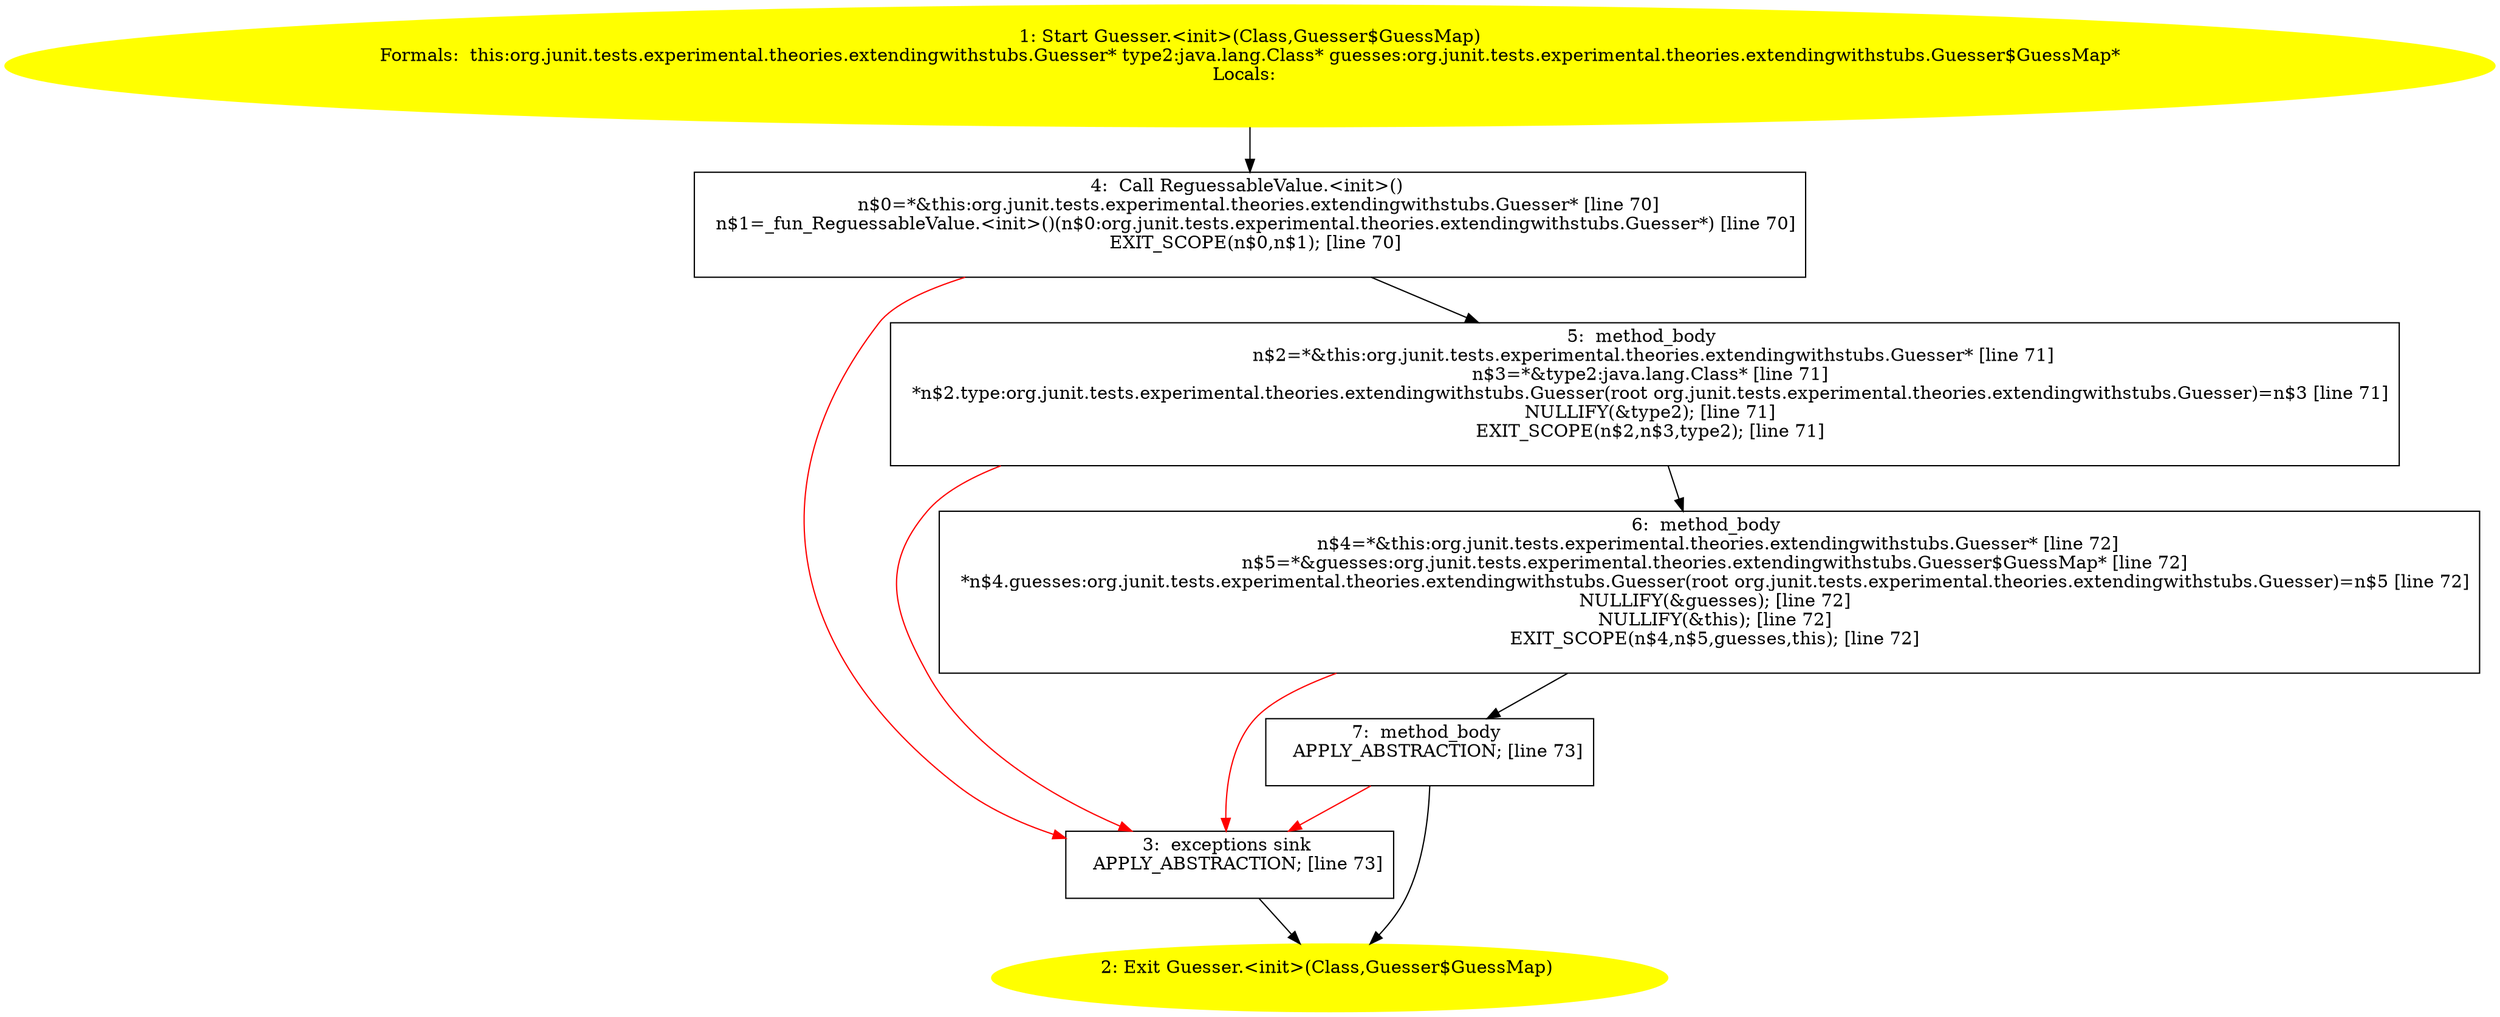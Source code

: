 /* @generated */
digraph cfg {
"org.junit.tests.experimental.theories.extendingwithstubs.Guesser.<init>(java.lang.Class,org.junit.te.546ed6a8ee2823f7fc64ed7225e55adc_1" [label="1: Start Guesser.<init>(Class,Guesser$GuessMap)\nFormals:  this:org.junit.tests.experimental.theories.extendingwithstubs.Guesser* type2:java.lang.Class* guesses:org.junit.tests.experimental.theories.extendingwithstubs.Guesser$GuessMap*\nLocals:  \n  " color=yellow style=filled]
	

	 "org.junit.tests.experimental.theories.extendingwithstubs.Guesser.<init>(java.lang.Class,org.junit.te.546ed6a8ee2823f7fc64ed7225e55adc_1" -> "org.junit.tests.experimental.theories.extendingwithstubs.Guesser.<init>(java.lang.Class,org.junit.te.546ed6a8ee2823f7fc64ed7225e55adc_4" ;
"org.junit.tests.experimental.theories.extendingwithstubs.Guesser.<init>(java.lang.Class,org.junit.te.546ed6a8ee2823f7fc64ed7225e55adc_2" [label="2: Exit Guesser.<init>(Class,Guesser$GuessMap) \n  " color=yellow style=filled]
	

"org.junit.tests.experimental.theories.extendingwithstubs.Guesser.<init>(java.lang.Class,org.junit.te.546ed6a8ee2823f7fc64ed7225e55adc_3" [label="3:  exceptions sink \n   APPLY_ABSTRACTION; [line 73]\n " shape="box"]
	

	 "org.junit.tests.experimental.theories.extendingwithstubs.Guesser.<init>(java.lang.Class,org.junit.te.546ed6a8ee2823f7fc64ed7225e55adc_3" -> "org.junit.tests.experimental.theories.extendingwithstubs.Guesser.<init>(java.lang.Class,org.junit.te.546ed6a8ee2823f7fc64ed7225e55adc_2" ;
"org.junit.tests.experimental.theories.extendingwithstubs.Guesser.<init>(java.lang.Class,org.junit.te.546ed6a8ee2823f7fc64ed7225e55adc_4" [label="4:  Call ReguessableValue.<init>() \n   n$0=*&this:org.junit.tests.experimental.theories.extendingwithstubs.Guesser* [line 70]\n  n$1=_fun_ReguessableValue.<init>()(n$0:org.junit.tests.experimental.theories.extendingwithstubs.Guesser*) [line 70]\n  EXIT_SCOPE(n$0,n$1); [line 70]\n " shape="box"]
	

	 "org.junit.tests.experimental.theories.extendingwithstubs.Guesser.<init>(java.lang.Class,org.junit.te.546ed6a8ee2823f7fc64ed7225e55adc_4" -> "org.junit.tests.experimental.theories.extendingwithstubs.Guesser.<init>(java.lang.Class,org.junit.te.546ed6a8ee2823f7fc64ed7225e55adc_5" ;
	 "org.junit.tests.experimental.theories.extendingwithstubs.Guesser.<init>(java.lang.Class,org.junit.te.546ed6a8ee2823f7fc64ed7225e55adc_4" -> "org.junit.tests.experimental.theories.extendingwithstubs.Guesser.<init>(java.lang.Class,org.junit.te.546ed6a8ee2823f7fc64ed7225e55adc_3" [color="red" ];
"org.junit.tests.experimental.theories.extendingwithstubs.Guesser.<init>(java.lang.Class,org.junit.te.546ed6a8ee2823f7fc64ed7225e55adc_5" [label="5:  method_body \n   n$2=*&this:org.junit.tests.experimental.theories.extendingwithstubs.Guesser* [line 71]\n  n$3=*&type2:java.lang.Class* [line 71]\n  *n$2.type:org.junit.tests.experimental.theories.extendingwithstubs.Guesser(root org.junit.tests.experimental.theories.extendingwithstubs.Guesser)=n$3 [line 71]\n  NULLIFY(&type2); [line 71]\n  EXIT_SCOPE(n$2,n$3,type2); [line 71]\n " shape="box"]
	

	 "org.junit.tests.experimental.theories.extendingwithstubs.Guesser.<init>(java.lang.Class,org.junit.te.546ed6a8ee2823f7fc64ed7225e55adc_5" -> "org.junit.tests.experimental.theories.extendingwithstubs.Guesser.<init>(java.lang.Class,org.junit.te.546ed6a8ee2823f7fc64ed7225e55adc_6" ;
	 "org.junit.tests.experimental.theories.extendingwithstubs.Guesser.<init>(java.lang.Class,org.junit.te.546ed6a8ee2823f7fc64ed7225e55adc_5" -> "org.junit.tests.experimental.theories.extendingwithstubs.Guesser.<init>(java.lang.Class,org.junit.te.546ed6a8ee2823f7fc64ed7225e55adc_3" [color="red" ];
"org.junit.tests.experimental.theories.extendingwithstubs.Guesser.<init>(java.lang.Class,org.junit.te.546ed6a8ee2823f7fc64ed7225e55adc_6" [label="6:  method_body \n   n$4=*&this:org.junit.tests.experimental.theories.extendingwithstubs.Guesser* [line 72]\n  n$5=*&guesses:org.junit.tests.experimental.theories.extendingwithstubs.Guesser$GuessMap* [line 72]\n  *n$4.guesses:org.junit.tests.experimental.theories.extendingwithstubs.Guesser(root org.junit.tests.experimental.theories.extendingwithstubs.Guesser)=n$5 [line 72]\n  NULLIFY(&guesses); [line 72]\n  NULLIFY(&this); [line 72]\n  EXIT_SCOPE(n$4,n$5,guesses,this); [line 72]\n " shape="box"]
	

	 "org.junit.tests.experimental.theories.extendingwithstubs.Guesser.<init>(java.lang.Class,org.junit.te.546ed6a8ee2823f7fc64ed7225e55adc_6" -> "org.junit.tests.experimental.theories.extendingwithstubs.Guesser.<init>(java.lang.Class,org.junit.te.546ed6a8ee2823f7fc64ed7225e55adc_7" ;
	 "org.junit.tests.experimental.theories.extendingwithstubs.Guesser.<init>(java.lang.Class,org.junit.te.546ed6a8ee2823f7fc64ed7225e55adc_6" -> "org.junit.tests.experimental.theories.extendingwithstubs.Guesser.<init>(java.lang.Class,org.junit.te.546ed6a8ee2823f7fc64ed7225e55adc_3" [color="red" ];
"org.junit.tests.experimental.theories.extendingwithstubs.Guesser.<init>(java.lang.Class,org.junit.te.546ed6a8ee2823f7fc64ed7225e55adc_7" [label="7:  method_body \n   APPLY_ABSTRACTION; [line 73]\n " shape="box"]
	

	 "org.junit.tests.experimental.theories.extendingwithstubs.Guesser.<init>(java.lang.Class,org.junit.te.546ed6a8ee2823f7fc64ed7225e55adc_7" -> "org.junit.tests.experimental.theories.extendingwithstubs.Guesser.<init>(java.lang.Class,org.junit.te.546ed6a8ee2823f7fc64ed7225e55adc_2" ;
	 "org.junit.tests.experimental.theories.extendingwithstubs.Guesser.<init>(java.lang.Class,org.junit.te.546ed6a8ee2823f7fc64ed7225e55adc_7" -> "org.junit.tests.experimental.theories.extendingwithstubs.Guesser.<init>(java.lang.Class,org.junit.te.546ed6a8ee2823f7fc64ed7225e55adc_3" [color="red" ];
}
